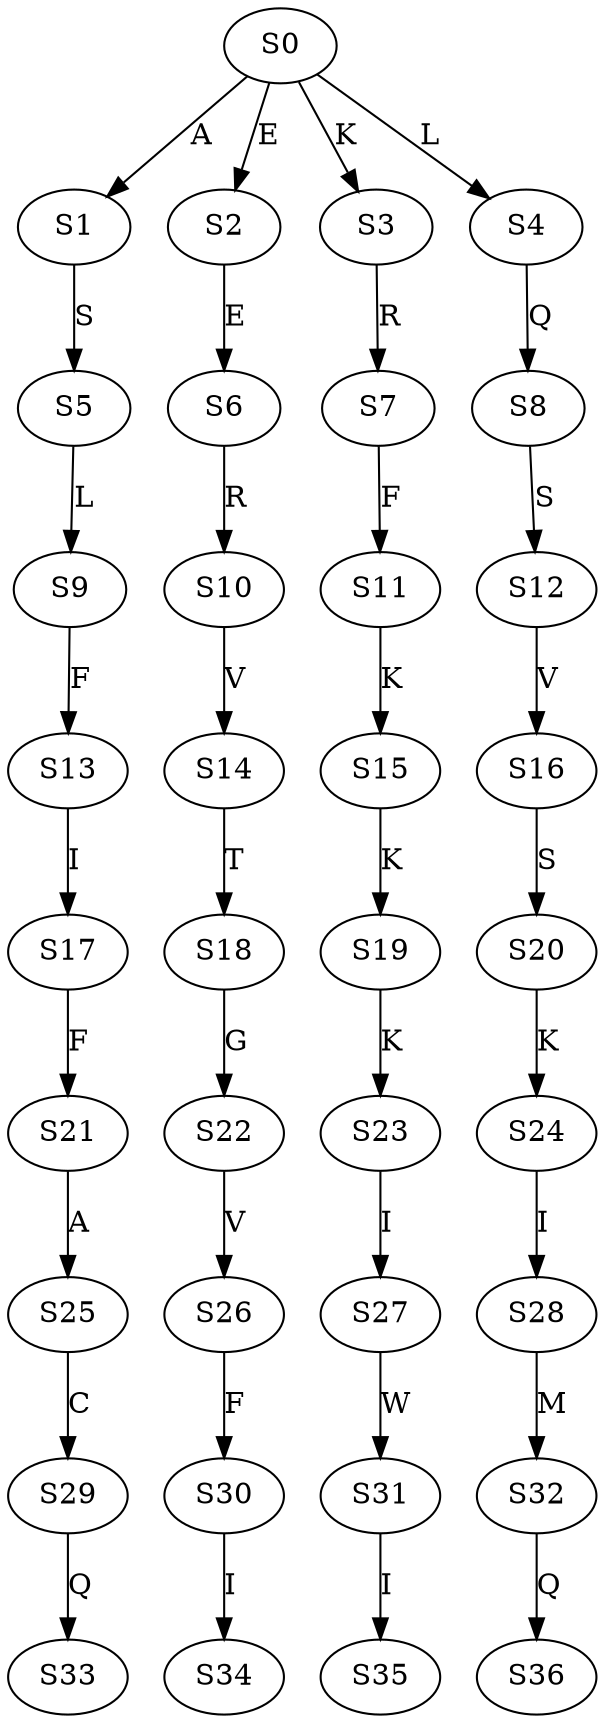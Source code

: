 strict digraph  {
	S0 -> S1 [ label = A ];
	S0 -> S2 [ label = E ];
	S0 -> S3 [ label = K ];
	S0 -> S4 [ label = L ];
	S1 -> S5 [ label = S ];
	S2 -> S6 [ label = E ];
	S3 -> S7 [ label = R ];
	S4 -> S8 [ label = Q ];
	S5 -> S9 [ label = L ];
	S6 -> S10 [ label = R ];
	S7 -> S11 [ label = F ];
	S8 -> S12 [ label = S ];
	S9 -> S13 [ label = F ];
	S10 -> S14 [ label = V ];
	S11 -> S15 [ label = K ];
	S12 -> S16 [ label = V ];
	S13 -> S17 [ label = I ];
	S14 -> S18 [ label = T ];
	S15 -> S19 [ label = K ];
	S16 -> S20 [ label = S ];
	S17 -> S21 [ label = F ];
	S18 -> S22 [ label = G ];
	S19 -> S23 [ label = K ];
	S20 -> S24 [ label = K ];
	S21 -> S25 [ label = A ];
	S22 -> S26 [ label = V ];
	S23 -> S27 [ label = I ];
	S24 -> S28 [ label = I ];
	S25 -> S29 [ label = C ];
	S26 -> S30 [ label = F ];
	S27 -> S31 [ label = W ];
	S28 -> S32 [ label = M ];
	S29 -> S33 [ label = Q ];
	S30 -> S34 [ label = I ];
	S31 -> S35 [ label = I ];
	S32 -> S36 [ label = Q ];
}
